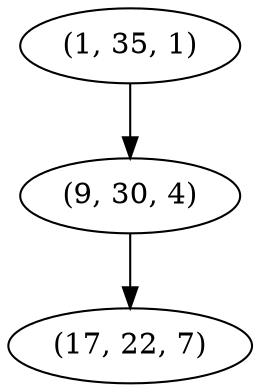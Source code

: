 digraph tree {
    "(1, 35, 1)";
    "(9, 30, 4)";
    "(17, 22, 7)";
    "(1, 35, 1)" -> "(9, 30, 4)";
    "(9, 30, 4)" -> "(17, 22, 7)";
}
